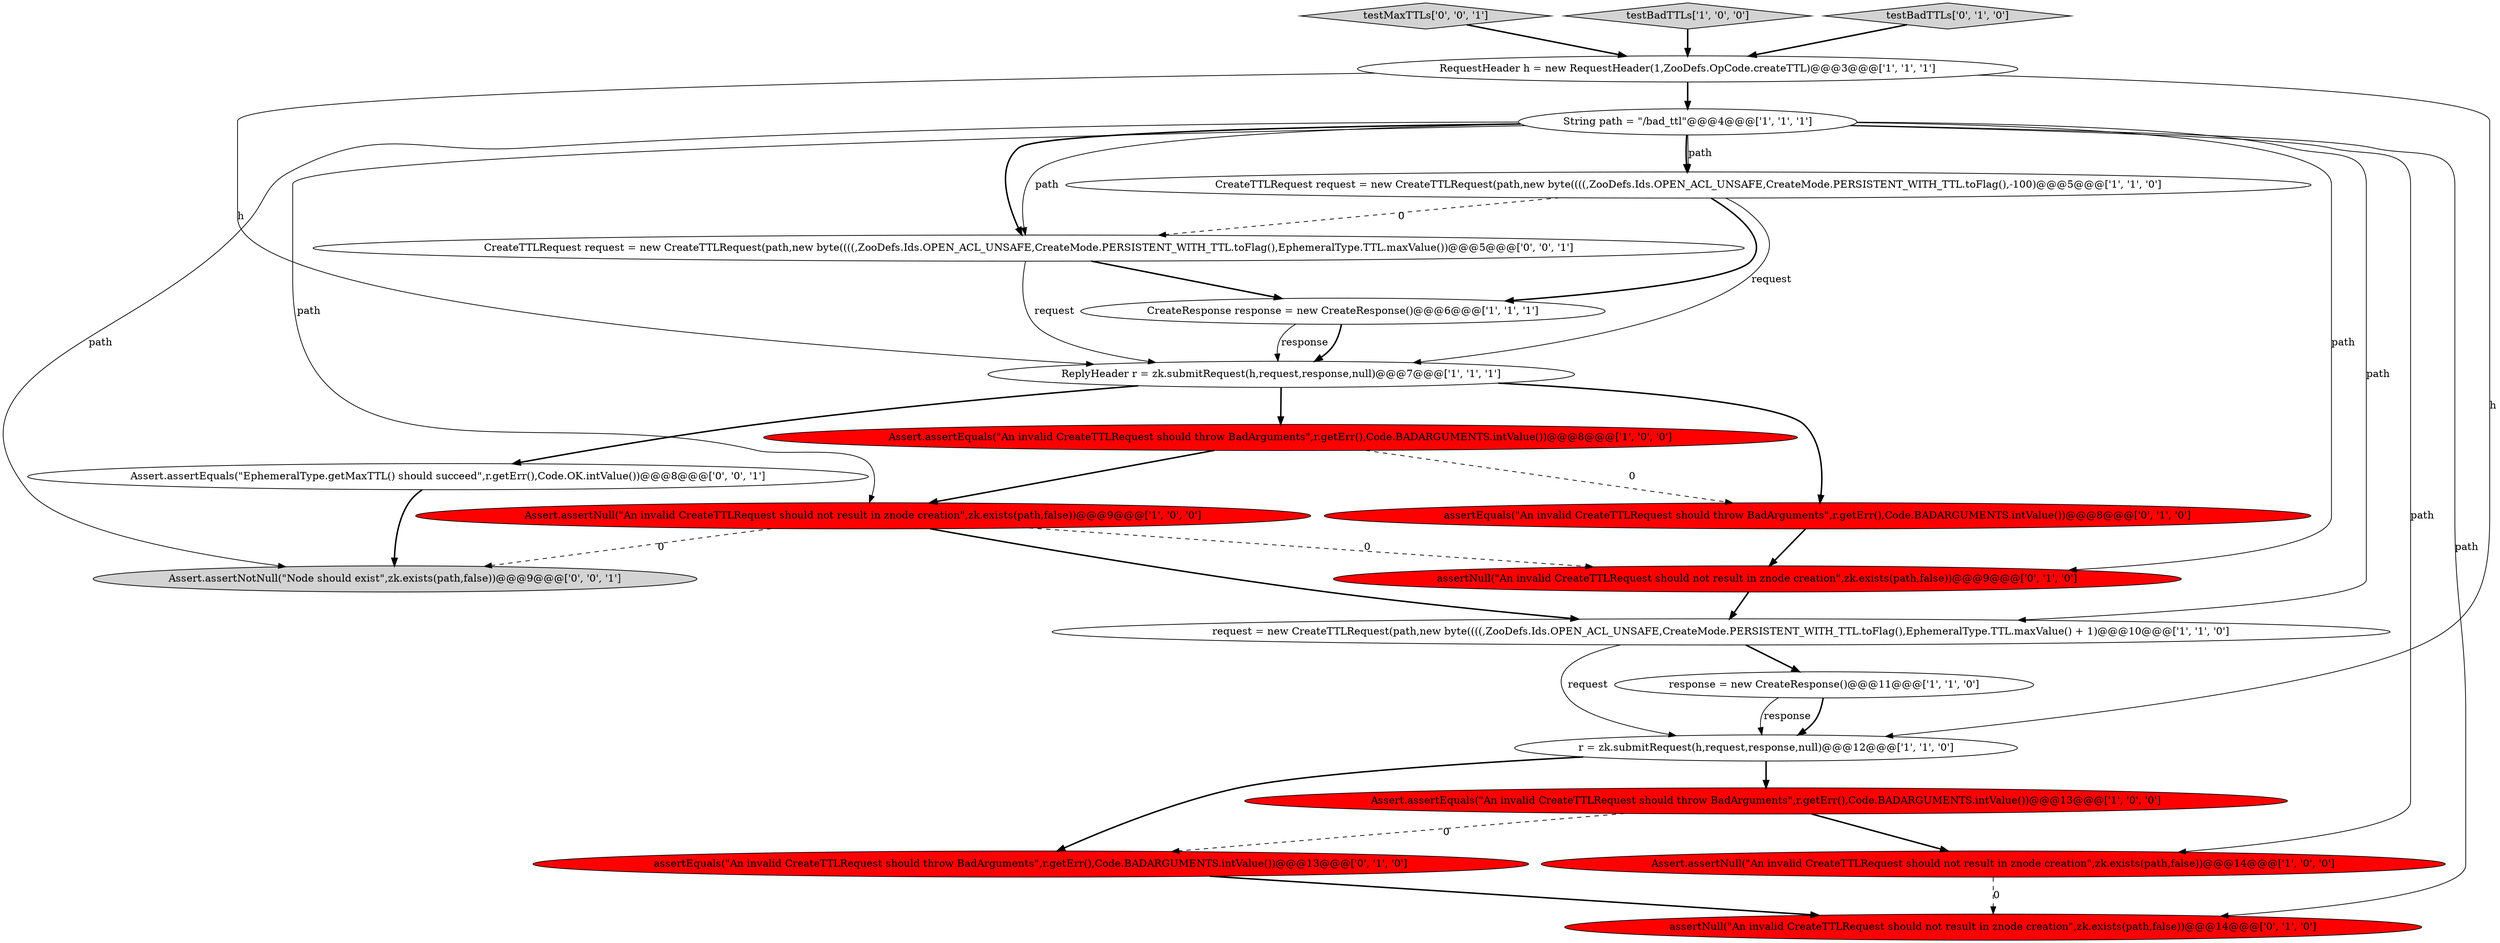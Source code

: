 digraph {
7 [style = filled, label = "response = new CreateResponse()@@@11@@@['1', '1', '0']", fillcolor = white, shape = ellipse image = "AAA0AAABBB1BBB"];
18 [style = filled, label = "testMaxTTLs['0', '0', '1']", fillcolor = lightgray, shape = diamond image = "AAA0AAABBB3BBB"];
20 [style = filled, label = "Assert.assertNotNull(\"Node should exist\",zk.exists(path,false))@@@9@@@['0', '0', '1']", fillcolor = lightgray, shape = ellipse image = "AAA0AAABBB3BBB"];
19 [style = filled, label = "Assert.assertEquals(\"EphemeralType.getMaxTTL() should succeed\",r.getErr(),Code.OK.intValue())@@@8@@@['0', '0', '1']", fillcolor = white, shape = ellipse image = "AAA0AAABBB3BBB"];
1 [style = filled, label = "CreateResponse response = new CreateResponse()@@@6@@@['1', '1', '1']", fillcolor = white, shape = ellipse image = "AAA0AAABBB1BBB"];
9 [style = filled, label = "Assert.assertNull(\"An invalid CreateTTLRequest should not result in znode creation\",zk.exists(path,false))@@@9@@@['1', '0', '0']", fillcolor = red, shape = ellipse image = "AAA1AAABBB1BBB"];
16 [style = filled, label = "assertNull(\"An invalid CreateTTLRequest should not result in znode creation\",zk.exists(path,false))@@@9@@@['0', '1', '0']", fillcolor = red, shape = ellipse image = "AAA1AAABBB2BBB"];
8 [style = filled, label = "ReplyHeader r = zk.submitRequest(h,request,response,null)@@@7@@@['1', '1', '1']", fillcolor = white, shape = ellipse image = "AAA0AAABBB1BBB"];
10 [style = filled, label = "testBadTTLs['1', '0', '0']", fillcolor = lightgray, shape = diamond image = "AAA0AAABBB1BBB"];
2 [style = filled, label = "String path = \"/bad_ttl\"@@@4@@@['1', '1', '1']", fillcolor = white, shape = ellipse image = "AAA0AAABBB1BBB"];
17 [style = filled, label = "testBadTTLs['0', '1', '0']", fillcolor = lightgray, shape = diamond image = "AAA0AAABBB2BBB"];
6 [style = filled, label = "request = new CreateTTLRequest(path,new byte((((,ZooDefs.Ids.OPEN_ACL_UNSAFE,CreateMode.PERSISTENT_WITH_TTL.toFlag(),EphemeralType.TTL.maxValue() + 1)@@@10@@@['1', '1', '0']", fillcolor = white, shape = ellipse image = "AAA0AAABBB1BBB"];
3 [style = filled, label = "Assert.assertEquals(\"An invalid CreateTTLRequest should throw BadArguments\",r.getErr(),Code.BADARGUMENTS.intValue())@@@13@@@['1', '0', '0']", fillcolor = red, shape = ellipse image = "AAA1AAABBB1BBB"];
12 [style = filled, label = "r = zk.submitRequest(h,request,response,null)@@@12@@@['1', '1', '0']", fillcolor = white, shape = ellipse image = "AAA0AAABBB1BBB"];
13 [style = filled, label = "assertNull(\"An invalid CreateTTLRequest should not result in znode creation\",zk.exists(path,false))@@@14@@@['0', '1', '0']", fillcolor = red, shape = ellipse image = "AAA1AAABBB2BBB"];
0 [style = filled, label = "RequestHeader h = new RequestHeader(1,ZooDefs.OpCode.createTTL)@@@3@@@['1', '1', '1']", fillcolor = white, shape = ellipse image = "AAA0AAABBB1BBB"];
4 [style = filled, label = "Assert.assertEquals(\"An invalid CreateTTLRequest should throw BadArguments\",r.getErr(),Code.BADARGUMENTS.intValue())@@@8@@@['1', '0', '0']", fillcolor = red, shape = ellipse image = "AAA1AAABBB1BBB"];
21 [style = filled, label = "CreateTTLRequest request = new CreateTTLRequest(path,new byte((((,ZooDefs.Ids.OPEN_ACL_UNSAFE,CreateMode.PERSISTENT_WITH_TTL.toFlag(),EphemeralType.TTL.maxValue())@@@5@@@['0', '0', '1']", fillcolor = white, shape = ellipse image = "AAA0AAABBB3BBB"];
15 [style = filled, label = "assertEquals(\"An invalid CreateTTLRequest should throw BadArguments\",r.getErr(),Code.BADARGUMENTS.intValue())@@@13@@@['0', '1', '0']", fillcolor = red, shape = ellipse image = "AAA1AAABBB2BBB"];
14 [style = filled, label = "assertEquals(\"An invalid CreateTTLRequest should throw BadArguments\",r.getErr(),Code.BADARGUMENTS.intValue())@@@8@@@['0', '1', '0']", fillcolor = red, shape = ellipse image = "AAA1AAABBB2BBB"];
11 [style = filled, label = "CreateTTLRequest request = new CreateTTLRequest(path,new byte((((,ZooDefs.Ids.OPEN_ACL_UNSAFE,CreateMode.PERSISTENT_WITH_TTL.toFlag(),-100)@@@5@@@['1', '1', '0']", fillcolor = white, shape = ellipse image = "AAA0AAABBB1BBB"];
5 [style = filled, label = "Assert.assertNull(\"An invalid CreateTTLRequest should not result in znode creation\",zk.exists(path,false))@@@14@@@['1', '0', '0']", fillcolor = red, shape = ellipse image = "AAA1AAABBB1BBB"];
5->13 [style = dashed, label="0"];
14->16 [style = bold, label=""];
4->9 [style = bold, label=""];
2->9 [style = solid, label="path"];
9->20 [style = dashed, label="0"];
15->13 [style = bold, label=""];
9->16 [style = dashed, label="0"];
1->8 [style = bold, label=""];
11->1 [style = bold, label=""];
7->12 [style = bold, label=""];
8->19 [style = bold, label=""];
16->6 [style = bold, label=""];
19->20 [style = bold, label=""];
0->2 [style = bold, label=""];
12->15 [style = bold, label=""];
2->6 [style = solid, label="path"];
8->14 [style = bold, label=""];
11->8 [style = solid, label="request"];
2->20 [style = solid, label="path"];
0->12 [style = solid, label="h"];
9->6 [style = bold, label=""];
2->16 [style = solid, label="path"];
2->13 [style = solid, label="path"];
7->12 [style = solid, label="response"];
3->5 [style = bold, label=""];
17->0 [style = bold, label=""];
1->8 [style = solid, label="response"];
2->5 [style = solid, label="path"];
2->21 [style = bold, label=""];
2->11 [style = solid, label="path"];
21->1 [style = bold, label=""];
10->0 [style = bold, label=""];
3->15 [style = dashed, label="0"];
6->12 [style = solid, label="request"];
4->14 [style = dashed, label="0"];
12->3 [style = bold, label=""];
8->4 [style = bold, label=""];
6->7 [style = bold, label=""];
2->21 [style = solid, label="path"];
0->8 [style = solid, label="h"];
2->11 [style = bold, label=""];
18->0 [style = bold, label=""];
21->8 [style = solid, label="request"];
11->21 [style = dashed, label="0"];
}
